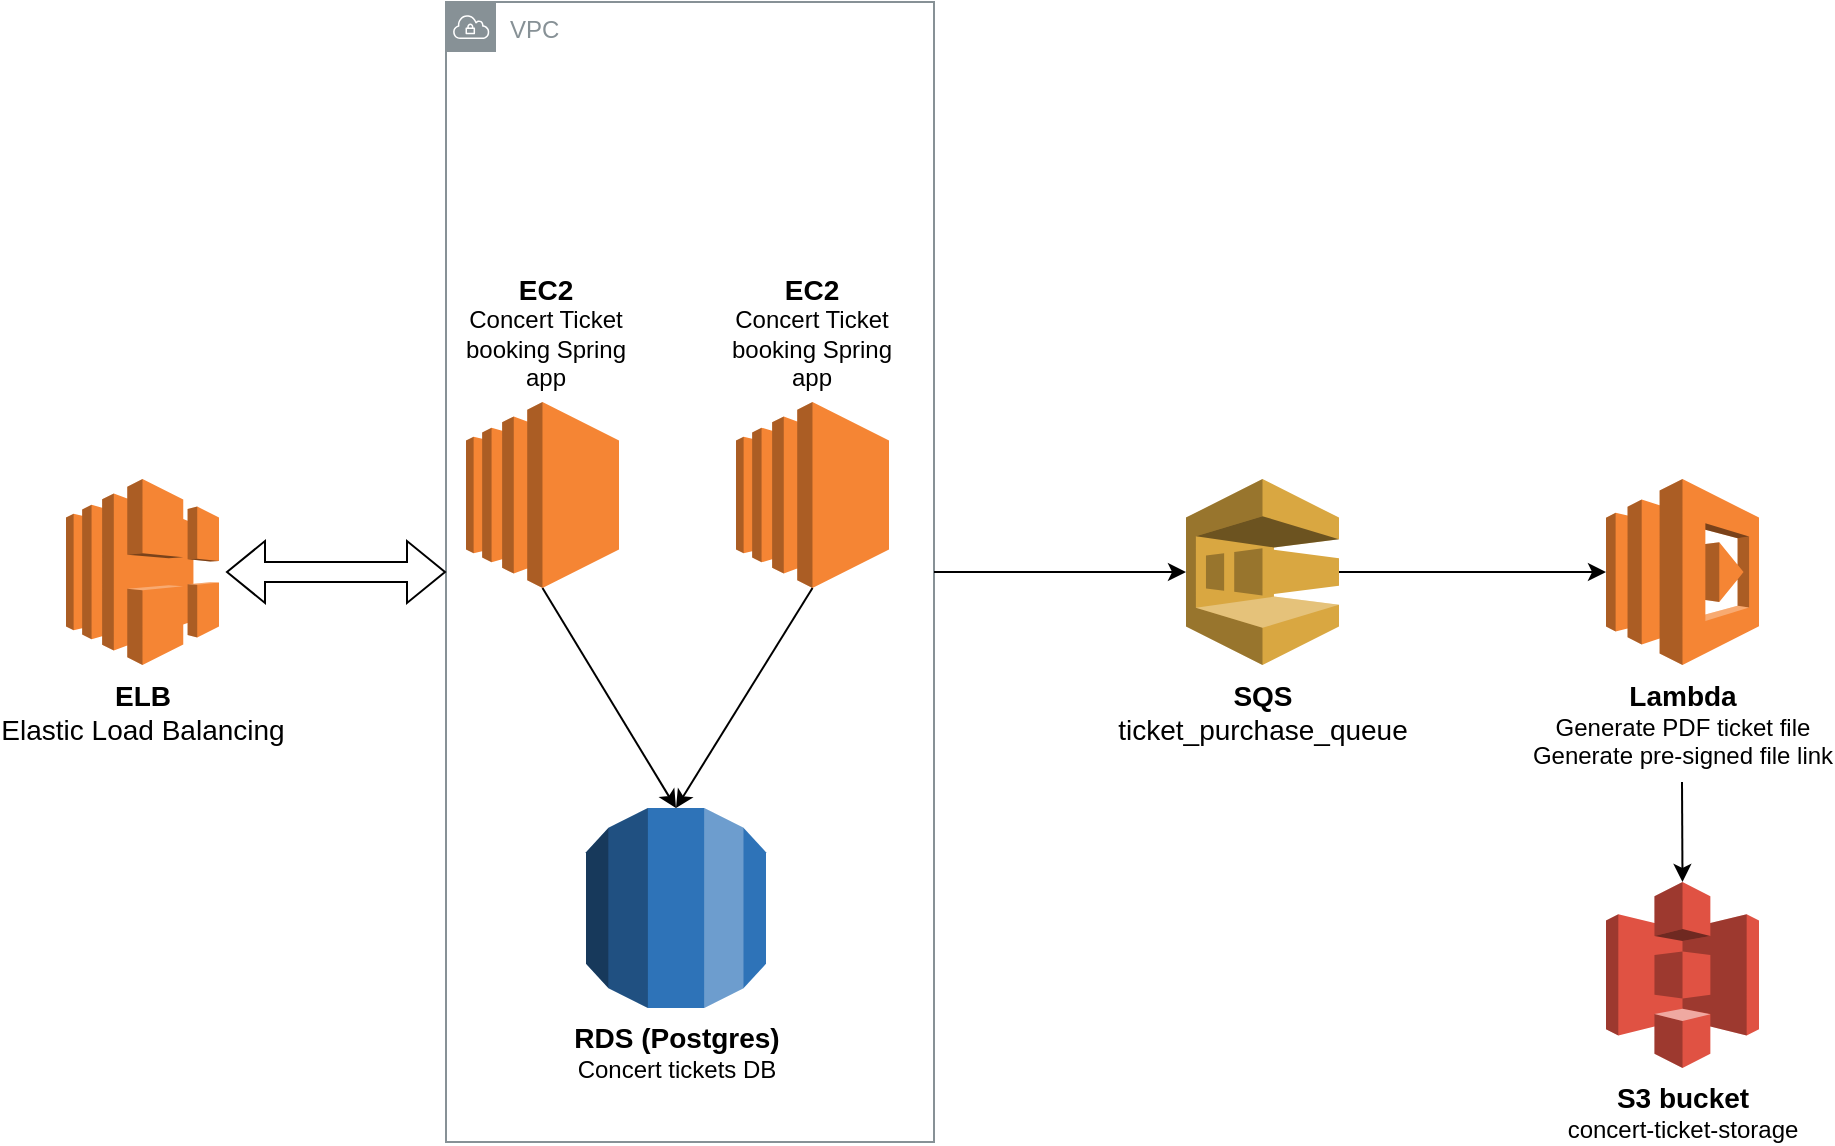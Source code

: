 <mxfile version="20.8.17" type="device"><diagram name="Page-1" id="zVBsz1S-Ofs0VgELd6DG"><mxGraphModel dx="2261" dy="1897" grid="1" gridSize="10" guides="1" tooltips="1" connect="1" arrows="1" fold="1" page="1" pageScale="1" pageWidth="827" pageHeight="1169" math="0" shadow="0"><root><mxCell id="0"/><mxCell id="1" parent="0"/><mxCell id="X85mNKajIWzujWJgySAY-3" value="&lt;span style=&quot;font-weight: bold; font-size: 14px;&quot;&gt;RDS (Postgres)&lt;/span&gt;&lt;br&gt;&lt;font style=&quot;font-size: 12px;&quot;&gt;Concert tickets DB&lt;/font&gt;" style="outlineConnect=0;dashed=0;verticalLabelPosition=bottom;verticalAlign=top;align=center;html=1;shape=mxgraph.aws3.rds;fillColor=#2E73B8;gradientColor=none;" parent="1" vertex="1"><mxGeometry x="-490" y="393" width="90" height="100" as="geometry"/></mxCell><mxCell id="X85mNKajIWzujWJgySAY-4" value="" style="outlineConnect=0;dashed=0;verticalLabelPosition=bottom;verticalAlign=top;align=center;html=1;shape=mxgraph.aws3.ec2;fillColor=#F58534;gradientColor=none;" parent="1" vertex="1"><mxGeometry x="-550" y="190" width="76.5" height="93" as="geometry"/></mxCell><mxCell id="X85mNKajIWzujWJgySAY-5" value="&lt;font style=&quot;font-size: 14px;&quot;&gt;&lt;b&gt;Lambda&lt;/b&gt;&lt;/font&gt;&lt;br&gt;Generate PDF ticket file&lt;br&gt;Generate pre-signed file link" style="outlineConnect=0;dashed=0;verticalLabelPosition=bottom;verticalAlign=top;align=center;html=1;shape=mxgraph.aws3.lambda;fillColor=#F58534;gradientColor=none;" parent="1" vertex="1"><mxGeometry x="20" y="228.5" width="76.5" height="93" as="geometry"/></mxCell><mxCell id="X85mNKajIWzujWJgySAY-6" value="&lt;font style=&quot;font-size: 14px;&quot;&gt;&lt;b&gt;SQS&lt;/b&gt;&lt;br&gt;ticket_purchase_queue&lt;br&gt;&lt;/font&gt;" style="outlineConnect=0;dashed=0;verticalLabelPosition=bottom;verticalAlign=top;align=center;html=1;shape=mxgraph.aws3.sqs;fillColor=#D9A741;gradientColor=none;" parent="1" vertex="1"><mxGeometry x="-190" y="228.5" width="76.5" height="93" as="geometry"/></mxCell><mxCell id="X85mNKajIWzujWJgySAY-10" value="&lt;font style=&quot;&quot;&gt;&lt;span style=&quot;font-weight: bold; font-size: 14px;&quot;&gt;S3 bucket&lt;/span&gt;&lt;br&gt;&lt;font style=&quot;font-size: 12px;&quot;&gt;concert-ticket-storage&lt;/font&gt;&lt;br&gt;&lt;/font&gt;" style="outlineConnect=0;dashed=0;verticalLabelPosition=bottom;verticalAlign=top;align=center;html=1;shape=mxgraph.aws3.s3;fillColor=#E05243;gradientColor=none;" parent="1" vertex="1"><mxGeometry x="20" y="430" width="76.5" height="93" as="geometry"/></mxCell><mxCell id="DaeVFXobgJXgXTjjIcqM-1" value="VPC" style="sketch=0;outlineConnect=0;gradientColor=none;html=1;whiteSpace=wrap;fontSize=12;fontStyle=0;shape=mxgraph.aws4.group;grIcon=mxgraph.aws4.group_vpc;strokeColor=#879196;fillColor=none;verticalAlign=top;align=left;spacingLeft=30;fontColor=#879196;dashed=0;" parent="1" vertex="1"><mxGeometry x="-560" y="-10" width="244" height="570" as="geometry"/></mxCell><mxCell id="DaeVFXobgJXgXTjjIcqM-3" value="&lt;font style=&quot;font-size: 14px;&quot;&gt;&lt;b&gt;ELB&lt;/b&gt;&lt;br&gt;Elastic Load Balancing&lt;/font&gt;" style="outlineConnect=0;dashed=0;verticalLabelPosition=bottom;verticalAlign=top;align=center;html=1;shape=mxgraph.aws3.elastic_load_balancing;fillColor=#F58534;gradientColor=none;" parent="1" vertex="1"><mxGeometry x="-750" y="228.5" width="76.5" height="93" as="geometry"/></mxCell><mxCell id="DaeVFXobgJXgXTjjIcqM-4" value="" style="outlineConnect=0;dashed=0;verticalLabelPosition=bottom;verticalAlign=top;align=center;html=1;shape=mxgraph.aws3.ec2;fillColor=#F58534;gradientColor=none;" parent="1" vertex="1"><mxGeometry x="-415" y="190" width="76.5" height="93" as="geometry"/></mxCell><mxCell id="DaeVFXobgJXgXTjjIcqM-6" value="" style="endArrow=classic;html=1;rounded=0;exitX=0.5;exitY=1;exitDx=0;exitDy=0;exitPerimeter=0;entryX=0.5;entryY=0;entryDx=0;entryDy=0;entryPerimeter=0;" parent="1" source="DaeVFXobgJXgXTjjIcqM-4" target="X85mNKajIWzujWJgySAY-3" edge="1"><mxGeometry width="50" height="50" relative="1" as="geometry"><mxPoint x="-400" y="320" as="sourcePoint"/><mxPoint x="-330" y="400" as="targetPoint"/></mxGeometry></mxCell><mxCell id="DaeVFXobgJXgXTjjIcqM-8" value="" style="endArrow=classic;html=1;rounded=0;exitX=0.5;exitY=1;exitDx=0;exitDy=0;exitPerimeter=0;entryX=0.5;entryY=0;entryDx=0;entryDy=0;entryPerimeter=0;" parent="1" source="X85mNKajIWzujWJgySAY-4" target="X85mNKajIWzujWJgySAY-3" edge="1"><mxGeometry width="50" height="50" relative="1" as="geometry"><mxPoint x="-640" y="470" as="sourcePoint"/><mxPoint x="-590" y="420" as="targetPoint"/></mxGeometry></mxCell><mxCell id="DaeVFXobgJXgXTjjIcqM-9" value="&lt;font style=&quot;&quot;&gt;&lt;span style=&quot;font-weight: bold; font-size: 14px;&quot;&gt;EC2&lt;/span&gt;&lt;br&gt;&lt;font style=&quot;font-size: 12px;&quot;&gt;Concert Ticket booking Spring app&lt;/font&gt;&lt;br&gt;&lt;/font&gt;" style="text;html=1;strokeColor=none;fillColor=none;align=center;verticalAlign=middle;whiteSpace=wrap;rounded=0;" parent="1" vertex="1"><mxGeometry x="-560" y="130" width="100" height="50" as="geometry"/></mxCell><mxCell id="DaeVFXobgJXgXTjjIcqM-10" value="&lt;font style=&quot;&quot;&gt;&lt;span style=&quot;font-weight: bold; font-size: 14px;&quot;&gt;EC2&lt;/span&gt;&lt;br&gt;&lt;font style=&quot;font-size: 12px;&quot;&gt;Concert Ticket booking Spring app&lt;/font&gt;&lt;br&gt;&lt;/font&gt;" style="text;html=1;strokeColor=none;fillColor=none;align=center;verticalAlign=middle;whiteSpace=wrap;rounded=0;" parent="1" vertex="1"><mxGeometry x="-426.75" y="130" width="100" height="50" as="geometry"/></mxCell><mxCell id="DaeVFXobgJXgXTjjIcqM-14" value="" style="shape=flexArrow;endArrow=classic;startArrow=classic;html=1;rounded=0;fontSize=12;" parent="1" target="DaeVFXobgJXgXTjjIcqM-1" edge="1"><mxGeometry width="100" height="100" relative="1" as="geometry"><mxPoint x="-670" y="275" as="sourcePoint"/><mxPoint x="-590" y="370" as="targetPoint"/></mxGeometry></mxCell><mxCell id="DaeVFXobgJXgXTjjIcqM-15" value="" style="endArrow=classic;html=1;rounded=0;fontSize=14;entryX=0;entryY=0.5;entryDx=0;entryDy=0;entryPerimeter=0;" parent="1" source="DaeVFXobgJXgXTjjIcqM-1" target="X85mNKajIWzujWJgySAY-6" edge="1"><mxGeometry width="50" height="50" relative="1" as="geometry"><mxPoint x="-170" y="370" as="sourcePoint"/><mxPoint x="-250" y="280" as="targetPoint"/></mxGeometry></mxCell><mxCell id="DaeVFXobgJXgXTjjIcqM-16" value="" style="endArrow=classic;html=1;rounded=0;fontSize=14;exitX=1;exitY=0.5;exitDx=0;exitDy=0;exitPerimeter=0;entryX=0;entryY=0.5;entryDx=0;entryDy=0;entryPerimeter=0;" parent="1" source="X85mNKajIWzujWJgySAY-6" target="X85mNKajIWzujWJgySAY-5" edge="1"><mxGeometry width="50" height="50" relative="1" as="geometry"><mxPoint x="-30" y="200" as="sourcePoint"/><mxPoint x="20" y="150" as="targetPoint"/></mxGeometry></mxCell><mxCell id="DaeVFXobgJXgXTjjIcqM-19" value="" style="endArrow=classic;html=1;rounded=0;fontSize=14;entryX=0.5;entryY=0;entryDx=0;entryDy=0;entryPerimeter=0;" parent="1" target="X85mNKajIWzujWJgySAY-10" edge="1"><mxGeometry width="50" height="50" relative="1" as="geometry"><mxPoint x="58" y="380" as="sourcePoint"/><mxPoint x="-50" y="460" as="targetPoint"/></mxGeometry></mxCell></root></mxGraphModel></diagram></mxfile>